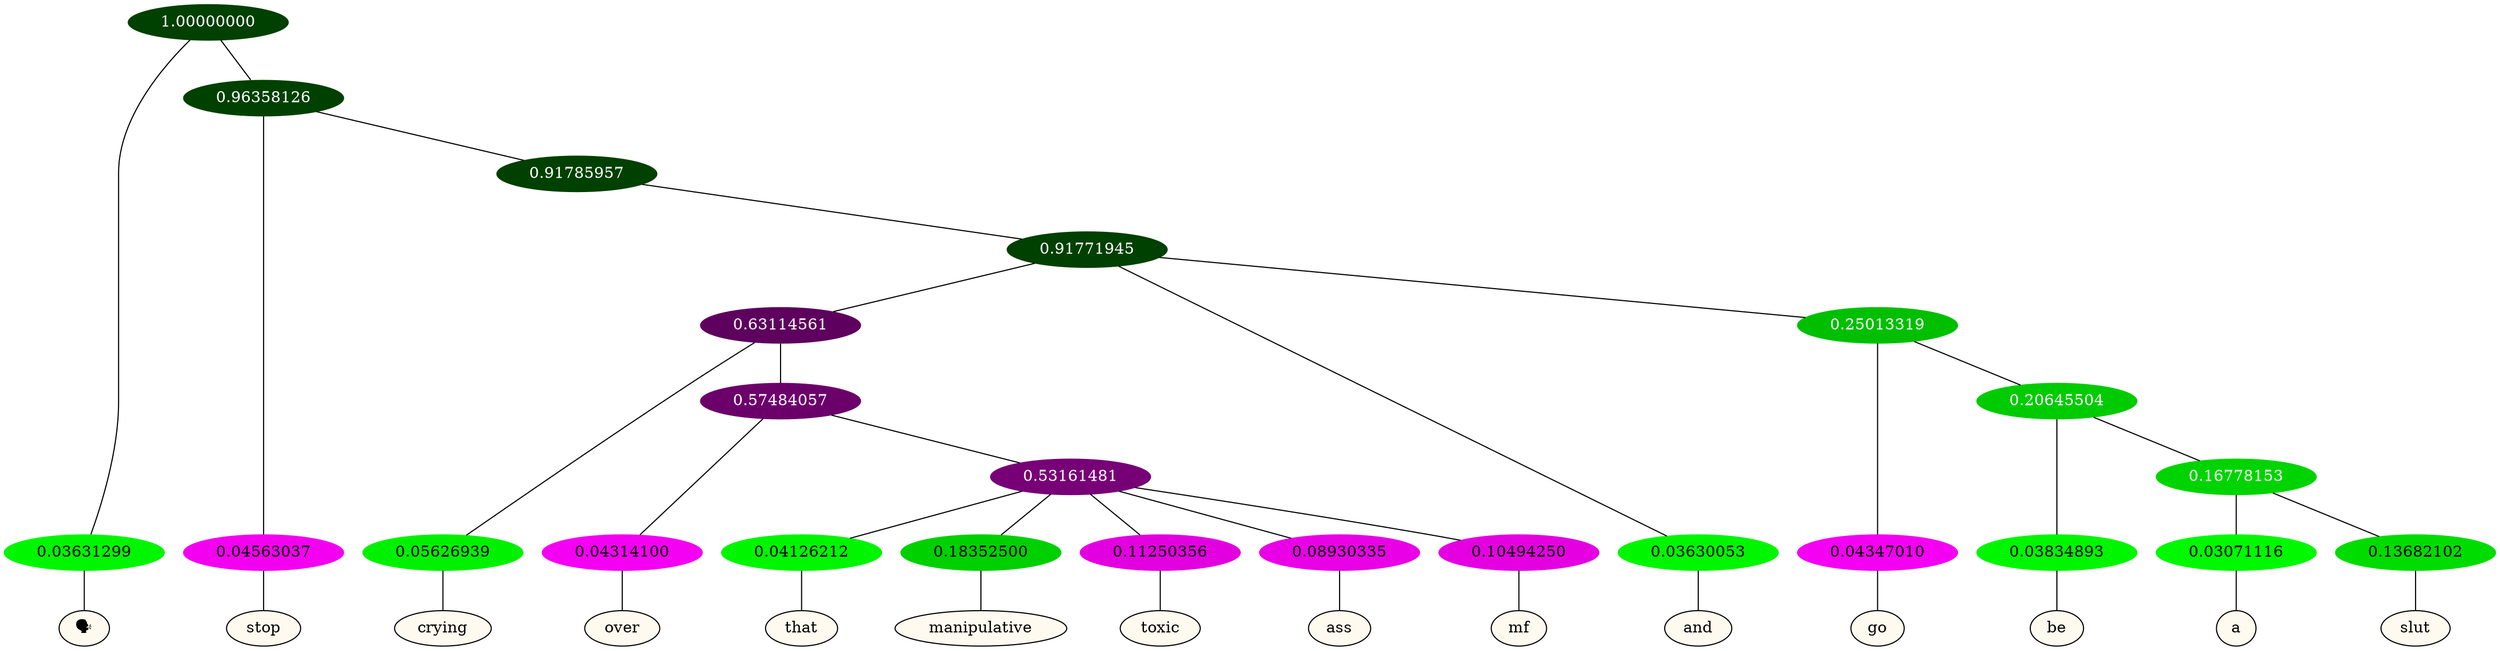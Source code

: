 graph {
	node [format=png height=0.15 nodesep=0.001 ordering=out overlap=prism overlap_scaling=0.01 ranksep=0.001 ratio=0.2 style=filled width=0.15]
	{
		rank=same
		a_w_1 [label="🗣" color=black fillcolor=floralwhite style="filled,solid"]
		a_w_3 [label=stop color=black fillcolor=floralwhite style="filled,solid"]
		a_w_9 [label=crying color=black fillcolor=floralwhite style="filled,solid"]
		a_w_13 [label=over color=black fillcolor=floralwhite style="filled,solid"]
		a_w_17 [label=that color=black fillcolor=floralwhite style="filled,solid"]
		a_w_18 [label=manipulative color=black fillcolor=floralwhite style="filled,solid"]
		a_w_19 [label=toxic color=black fillcolor=floralwhite style="filled,solid"]
		a_w_20 [label=ass color=black fillcolor=floralwhite style="filled,solid"]
		a_w_21 [label=mf color=black fillcolor=floralwhite style="filled,solid"]
		a_w_7 [label=and color=black fillcolor=floralwhite style="filled,solid"]
		a_w_11 [label=go color=black fillcolor=floralwhite style="filled,solid"]
		a_w_15 [label=be color=black fillcolor=floralwhite style="filled,solid"]
		a_w_22 [label=a color=black fillcolor=floralwhite style="filled,solid"]
		a_w_23 [label=slut color=black fillcolor=floralwhite style="filled,solid"]
	}
	a_n_1 -- a_w_1
	a_n_3 -- a_w_3
	a_n_9 -- a_w_9
	a_n_13 -- a_w_13
	a_n_17 -- a_w_17
	a_n_18 -- a_w_18
	a_n_19 -- a_w_19
	a_n_20 -- a_w_20
	a_n_21 -- a_w_21
	a_n_7 -- a_w_7
	a_n_11 -- a_w_11
	a_n_15 -- a_w_15
	a_n_22 -- a_w_22
	a_n_23 -- a_w_23
	{
		rank=same
		a_n_1 [label=0.03631299 color="0.334 1.000 0.964" fontcolor=black]
		a_n_3 [label=0.04563037 color="0.835 1.000 0.954" fontcolor=black]
		a_n_9 [label=0.05626939 color="0.334 1.000 0.944" fontcolor=black]
		a_n_13 [label=0.04314100 color="0.835 1.000 0.957" fontcolor=black]
		a_n_17 [label=0.04126212 color="0.334 1.000 0.959" fontcolor=black]
		a_n_18 [label=0.18352500 color="0.334 1.000 0.816" fontcolor=black]
		a_n_19 [label=0.11250356 color="0.835 1.000 0.887" fontcolor=black]
		a_n_20 [label=0.08930335 color="0.835 1.000 0.911" fontcolor=black]
		a_n_21 [label=0.10494250 color="0.835 1.000 0.895" fontcolor=black]
		a_n_7 [label=0.03630053 color="0.334 1.000 0.964" fontcolor=black]
		a_n_11 [label=0.04347010 color="0.835 1.000 0.957" fontcolor=black]
		a_n_15 [label=0.03834893 color="0.334 1.000 0.962" fontcolor=black]
		a_n_22 [label=0.03071116 color="0.334 1.000 0.969" fontcolor=black]
		a_n_23 [label=0.13682102 color="0.334 1.000 0.863" fontcolor=black]
	}
	a_n_0 [label=1.00000000 color="0.334 1.000 0.250" fontcolor=grey99]
	a_n_0 -- a_n_1
	a_n_2 [label=0.96358126 color="0.334 1.000 0.250" fontcolor=grey99]
	a_n_0 -- a_n_2
	a_n_2 -- a_n_3
	a_n_4 [label=0.91785957 color="0.334 1.000 0.250" fontcolor=grey99]
	a_n_2 -- a_n_4
	a_n_5 [label=0.91771945 color="0.334 1.000 0.250" fontcolor=grey99]
	a_n_4 -- a_n_5
	a_n_6 [label=0.63114561 color="0.835 1.000 0.369" fontcolor=grey99]
	a_n_5 -- a_n_6
	a_n_5 -- a_n_7
	a_n_8 [label=0.25013319 color="0.334 1.000 0.750" fontcolor=grey99]
	a_n_5 -- a_n_8
	a_n_6 -- a_n_9
	a_n_10 [label=0.57484057 color="0.835 1.000 0.425" fontcolor=grey99]
	a_n_6 -- a_n_10
	a_n_8 -- a_n_11
	a_n_12 [label=0.20645504 color="0.334 1.000 0.794" fontcolor=grey99]
	a_n_8 -- a_n_12
	a_n_10 -- a_n_13
	a_n_14 [label=0.53161481 color="0.835 1.000 0.468" fontcolor=grey99]
	a_n_10 -- a_n_14
	a_n_12 -- a_n_15
	a_n_16 [label=0.16778153 color="0.334 1.000 0.832" fontcolor=grey99]
	a_n_12 -- a_n_16
	a_n_14 -- a_n_17
	a_n_14 -- a_n_18
	a_n_14 -- a_n_19
	a_n_14 -- a_n_20
	a_n_14 -- a_n_21
	a_n_16 -- a_n_22
	a_n_16 -- a_n_23
}
